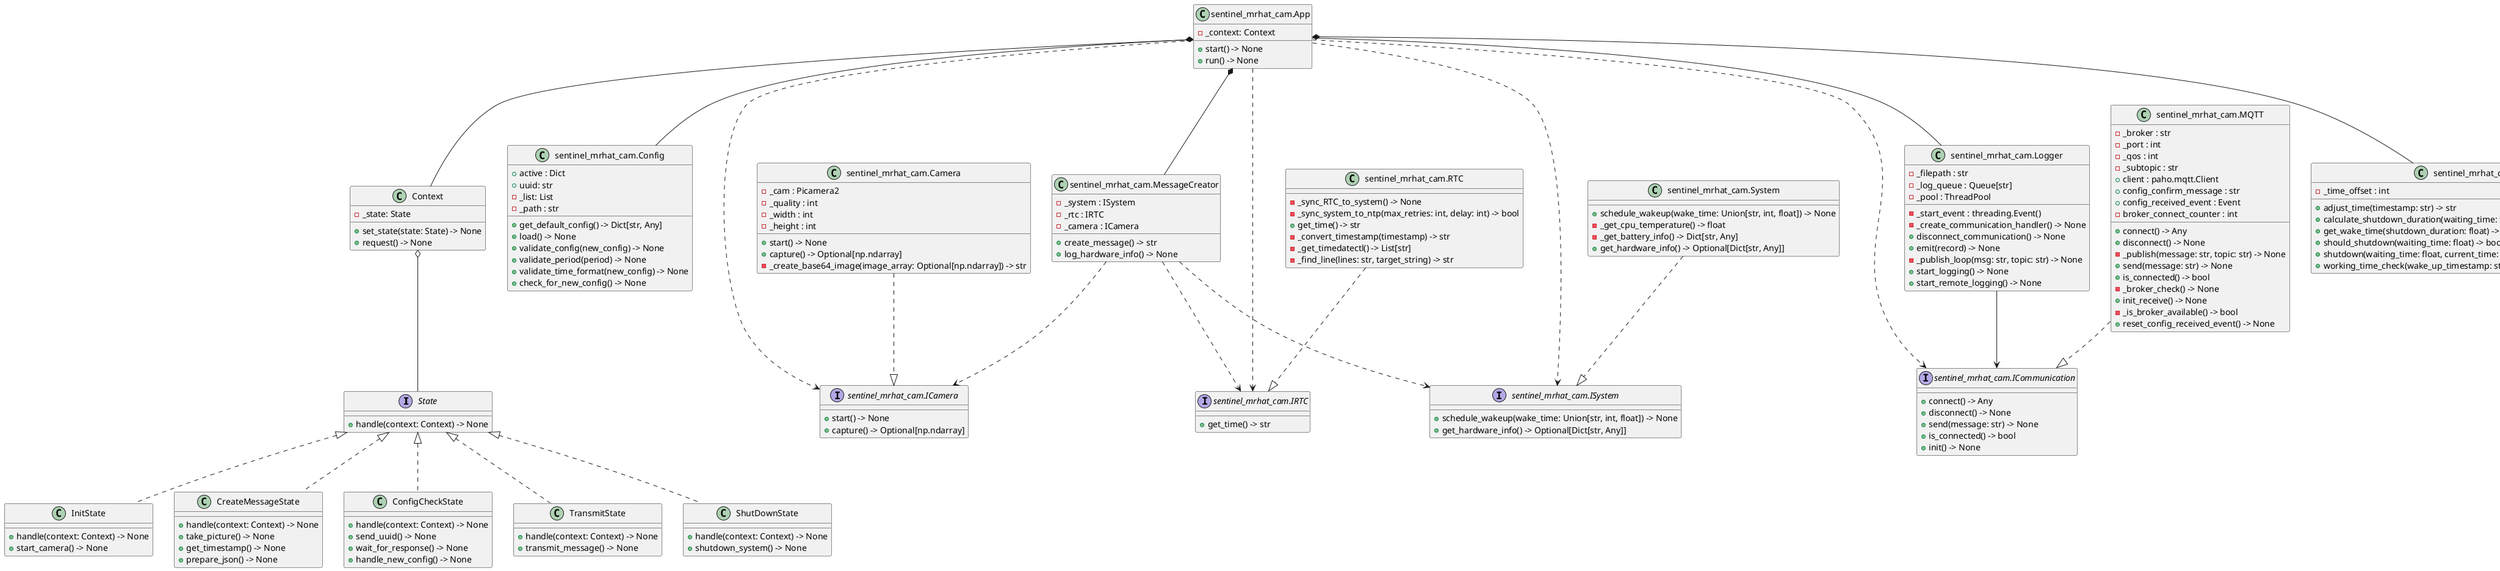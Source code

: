 @startuml Class diagram
set namespaceSeparator none

interface "State" {
  + handle(context: Context) -> None
}

class "Context" {
  - _state: State
  + set_state(state: State) -> None
  + request() -> None
}

class "InitState" {
  + handle(context: Context) -> None
  + start_camera() -> None
}

class "CreateMessageState" {
  + handle(context: Context) -> None
  + take_picture() -> None
  + get_timestamp() -> None
  + prepare_json() -> None
}

class "ConfigCheckState" {
  + handle(context: Context) -> None
  + send_uuid() -> None
  + wait_for_response() -> None
  + handle_new_config() -> None
}

class "TransmitState" {
  + handle(context: Context) -> None
  + transmit_message() -> None
}

class "ShutDownState" {
  + handle(context: Context) -> None
  + shutdown_system() -> None
}

class "sentinel_mrhat_cam.App" as App {
  - _context: Context
  + start() -> None
  + run() -> None
}

class "sentinel_mrhat_cam.Config" as Config {
  + active : Dict
  + uuid: str
  - _list: List
  - _path : str
  + get_default_config() -> Dict[str, Any]
  + load() -> None
  + validate_config(new_config) -> None
  + validate_period(period) -> None
  + validate_time_format(new_config) -> None
  + check_for_new_config() -> None
}

interface "sentinel_mrhat_cam.ICamera" as ICamera {
  + start() -> None
  + capture() -> Optional[np.ndarray]
}

class "sentinel_mrhat_cam.Camera" as Camera {
  - _cam : Picamera2
  - _quality : int
  - _width : int
  - _height : int
  + start() -> None
  + capture() -> Optional[np.ndarray]
  - _create_base64_image(image_array: Optional[np.ndarray]) -> str
}

class "sentinel_mrhat_cam.Logger" as Logger {
  - _filepath : str
  - _log_queue : Queue[str]
  - _pool : ThreadPool
  - _start_event : threading.Event()
  - _create_communication_handler() -> None
  + disconnect_communication() -> None
  + emit(record) -> None
  - _publish_loop(msg: str, topic: str) -> None
  + start_logging() -> None
  + start_remote_logging() -> None
}

interface "sentinel_mrhat_cam.ICommunication" as ICommunication {
  + connect() -> Any
  + disconnect() -> None
  + send(message: str) -> None
  + is_connected() -> bool
  + init() -> None
}

class "sentinel_mrhat_cam.MQTT" as MQTT {
  - _broker : str
  - _port : int
  - _qos : int
  - _subtopic : str
  + client : paho.mqtt.Client
  + config_confirm_message : str
  + config_received_event : Event
  - broker_connect_counter : int
  + connect() -> Any
  + disconnect() -> None
  - _publish(message: str, topic: str) -> None
  + send(message: str) -> None
  + is_connected() -> bool
  - _broker_check() -> None
  + init_receive() -> None
  - _is_broker_available() -> bool
  + reset_config_received_event() -> None
}

class "sentinel_mrhat_cam.Schedule" as Schedule {
  - _time_offset : int
  + adjust_time(timestamp: str) -> str
  + calculate_shutdown_duration(waiting_time: float) -> float
  + get_wake_time(shutdown_duration: float) -> datetime
  + should_shutdown(waiting_time: float) -> bool
  + shutdown(waiting_time: float, current_time: datetime) -> None
  + working_time_check(wake_up_timestamp: str, shut_down_timestamp: str) -> None
}

interface "sentinel_mrhat_cam.IRTC" as IRTC {
  + get_time() -> str
}

class "sentinel_mrhat_cam.RTC" as RTC {
  - _sync_RTC_to_system() -> None
  - _sync_system_to_ntp(max_retries: int, delay: int) -> bool
  + get_time() -> str
  - _convert_timestamp(timestamp) -> str
  - _get_timedatectl() -> List[str]
  - _find_line(lines: str, target_string) -> str
}

interface "sentinel_mrhat_cam.ISystem" as ISystem {
  + schedule_wakeup(wake_time: Union[str, int, float]) -> None
  + get_hardware_info() -> Optional[Dict[str, Any]]
}

class "sentinel_mrhat_cam.System" as System {
  + schedule_wakeup(wake_time: Union[str, int, float]) -> None
  - _get_cpu_temperature() -> float
  - _get_battery_info() -> Dict[str, Any]
  + get_hardware_info() -> Optional[Dict[str, Any]]
}

class "sentinel_mrhat_cam.MessageCreator" as MessageCreator {
  - _system : ISystem
  - _rtc : IRTC
  - _camera : ICamera
  + create_message() -> str
  + log_hardware_info() -> None
}

State <|.. InitState
State <|.. CreateMessageState
State <|.. ConfigCheckState
State <|.. TransmitState
State <|.. ShutDownState

Context o-- State
App *-- Context

App *-- Config
App -- Logger
App *-- Schedule
App *-- MessageCreator
App ..> ICamera
App ..> ICommunication
App ..> ISystem
App ..> IRTC
MessageCreator ..> ISystem
MessageCreator ..> IRTC
MessageCreator ..> ICamera
Logger --> ICommunication
MQTT ..|> ICommunication
RTC ..|> IRTC
System ..|> ISystem
Camera ..|> ICamera
@enduml